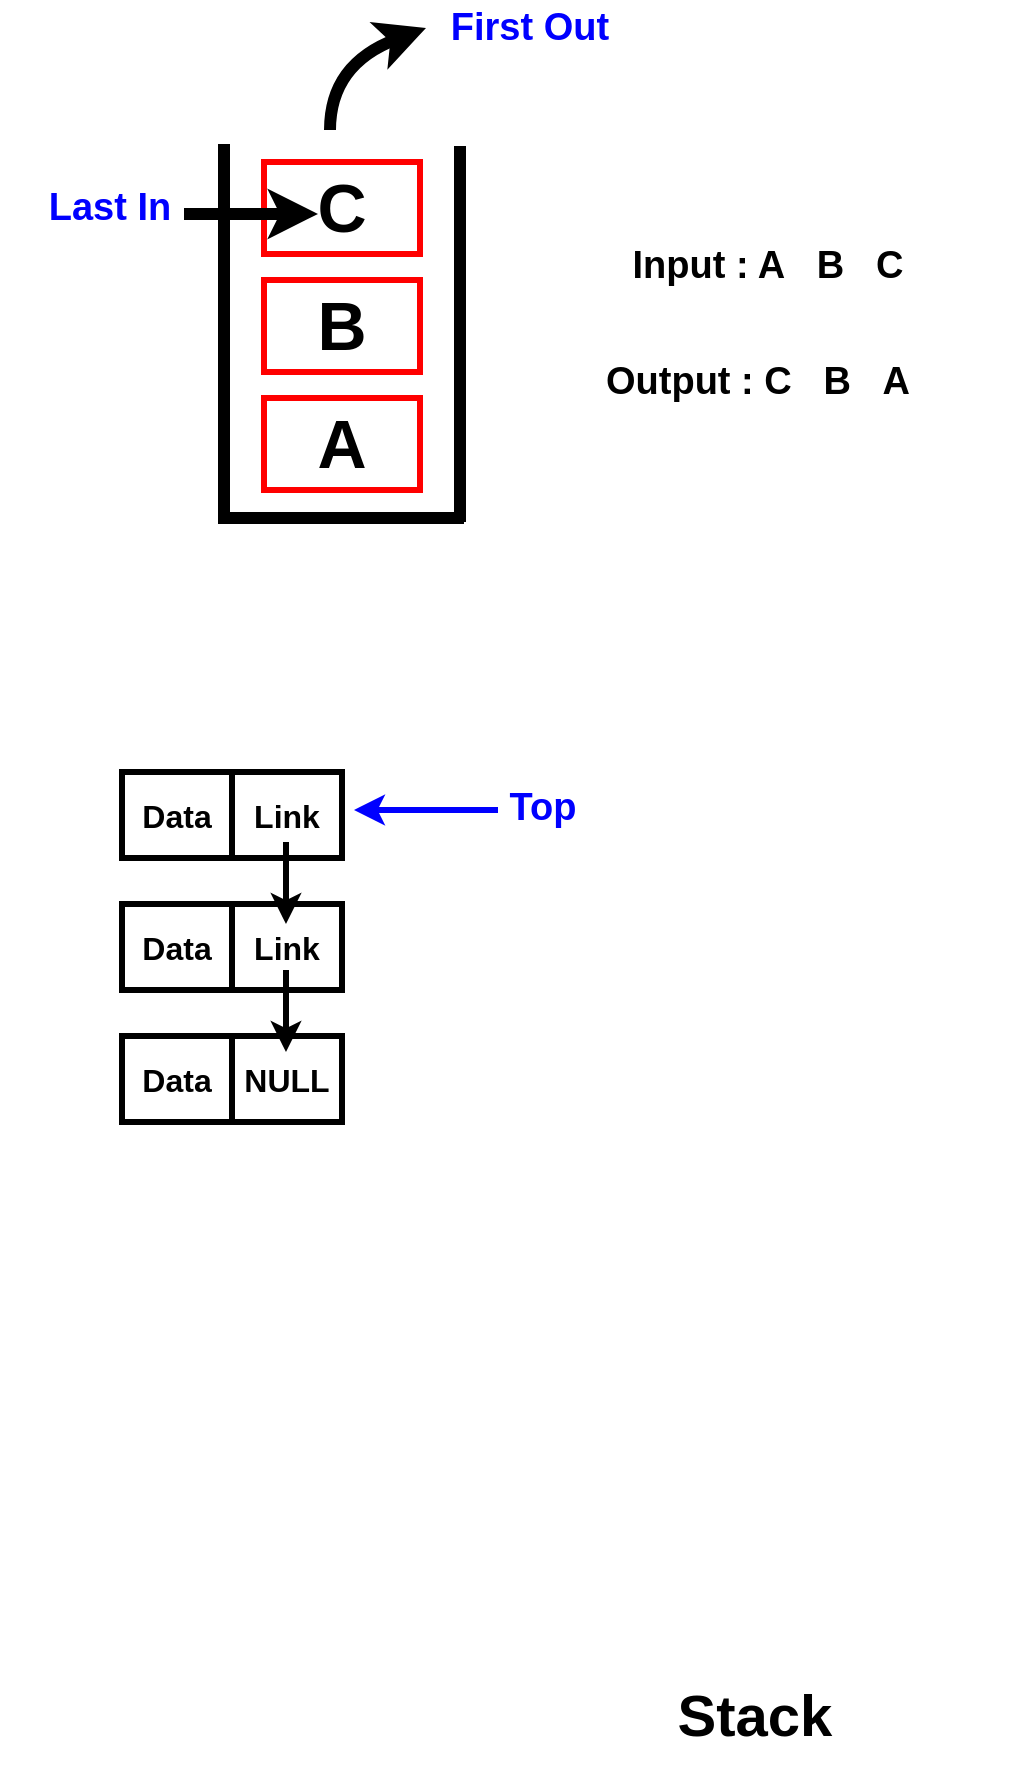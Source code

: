 <mxfile version="13.10.1" type="github" pages="2">
  <diagram id="4cJ6-KnM1Vo-9n07GlM_" name="Page-1">
    <mxGraphModel dx="1582" dy="1237" grid="0" gridSize="10" guides="1" tooltips="1" connect="1" arrows="1" fold="1" page="0" pageScale="1" pageWidth="827" pageHeight="1169" math="0" shadow="0">
      <root>
        <mxCell id="0" />
        <mxCell id="1" parent="0" />
        <mxCell id="Eey36iXCYnrq36mk9DdJ-1" value="" style="endArrow=none;html=1;strokeWidth=6;" edge="1" parent="1">
          <mxGeometry width="50" height="50" relative="1" as="geometry">
            <mxPoint x="-656" y="-173" as="sourcePoint" />
            <mxPoint x="-656" y="-361" as="targetPoint" />
          </mxGeometry>
        </mxCell>
        <mxCell id="Eey36iXCYnrq36mk9DdJ-3" value="" style="endArrow=none;html=1;strokeWidth=6;" edge="1" parent="1">
          <mxGeometry width="50" height="50" relative="1" as="geometry">
            <mxPoint x="-536" y="-174" as="sourcePoint" />
            <mxPoint x="-659" y="-174" as="targetPoint" />
          </mxGeometry>
        </mxCell>
        <mxCell id="Eey36iXCYnrq36mk9DdJ-4" value="" style="endArrow=none;html=1;strokeWidth=6;" edge="1" parent="1">
          <mxGeometry width="50" height="50" relative="1" as="geometry">
            <mxPoint x="-538" y="-172" as="sourcePoint" />
            <mxPoint x="-538" y="-360" as="targetPoint" />
          </mxGeometry>
        </mxCell>
        <mxCell id="Eey36iXCYnrq36mk9DdJ-5" value="&lt;font size=&quot;1&quot;&gt;&lt;b style=&quot;font-size: 19px&quot;&gt;Input : A&amp;nbsp; &amp;nbsp;B&amp;nbsp; &amp;nbsp;C&lt;/b&gt;&lt;/font&gt;" style="text;html=1;strokeColor=none;fillColor=none;align=center;verticalAlign=middle;whiteSpace=wrap;rounded=0;" vertex="1" parent="1">
          <mxGeometry x="-514" y="-314" width="260" height="28" as="geometry" />
        </mxCell>
        <mxCell id="Eey36iXCYnrq36mk9DdJ-6" value="&lt;font size=&quot;1&quot;&gt;&lt;b style=&quot;font-size: 19px&quot;&gt;Output : C&amp;nbsp; &amp;nbsp;B&amp;nbsp; &amp;nbsp;A&lt;/b&gt;&lt;/font&gt;" style="text;html=1;strokeColor=none;fillColor=none;align=center;verticalAlign=middle;whiteSpace=wrap;rounded=0;" vertex="1" parent="1">
          <mxGeometry x="-519" y="-256" width="260" height="28" as="geometry" />
        </mxCell>
        <mxCell id="Eey36iXCYnrq36mk9DdJ-7" value="&lt;b&gt;&lt;font style=&quot;font-size: 34px&quot;&gt;A&lt;/font&gt;&lt;/b&gt;" style="rounded=0;whiteSpace=wrap;html=1;strokeWidth=3;strokeColor=#FF0000;" vertex="1" parent="1">
          <mxGeometry x="-636" y="-234" width="78" height="46" as="geometry" />
        </mxCell>
        <mxCell id="Eey36iXCYnrq36mk9DdJ-8" value="&lt;b&gt;&lt;font style=&quot;font-size: 34px&quot;&gt;B&lt;/font&gt;&lt;/b&gt;" style="rounded=0;whiteSpace=wrap;html=1;strokeWidth=3;strokeColor=#FF0000;" vertex="1" parent="1">
          <mxGeometry x="-636" y="-293" width="78" height="46" as="geometry" />
        </mxCell>
        <mxCell id="Eey36iXCYnrq36mk9DdJ-9" value="&lt;b&gt;&lt;font style=&quot;font-size: 34px&quot;&gt;C&lt;/font&gt;&lt;/b&gt;" style="rounded=0;whiteSpace=wrap;html=1;strokeWidth=3;strokeColor=#FF0000;" vertex="1" parent="1">
          <mxGeometry x="-636" y="-352" width="78" height="46" as="geometry" />
        </mxCell>
        <mxCell id="Eey36iXCYnrq36mk9DdJ-10" value="" style="curved=1;endArrow=classic;html=1;strokeWidth=6;" edge="1" parent="1">
          <mxGeometry width="50" height="50" relative="1" as="geometry">
            <mxPoint x="-603" y="-368" as="sourcePoint" />
            <mxPoint x="-555" y="-419" as="targetPoint" />
            <Array as="points">
              <mxPoint x="-603" y="-401" />
            </Array>
          </mxGeometry>
        </mxCell>
        <mxCell id="Eey36iXCYnrq36mk9DdJ-11" value="&lt;font size=&quot;1&quot; color=&quot;#0000ff&quot;&gt;&lt;b style=&quot;font-size: 19px&quot;&gt;Last In&lt;/b&gt;&lt;/font&gt;" style="text;html=1;strokeColor=none;fillColor=none;align=center;verticalAlign=middle;whiteSpace=wrap;rounded=0;" vertex="1" parent="1">
          <mxGeometry x="-768" y="-343" width="110" height="28" as="geometry" />
        </mxCell>
        <mxCell id="Eey36iXCYnrq36mk9DdJ-12" value="" style="endArrow=classic;html=1;strokeWidth=6;" edge="1" parent="1">
          <mxGeometry width="50" height="50" relative="1" as="geometry">
            <mxPoint x="-676" y="-326" as="sourcePoint" />
            <mxPoint x="-609" y="-326" as="targetPoint" />
          </mxGeometry>
        </mxCell>
        <mxCell id="Eey36iXCYnrq36mk9DdJ-13" value="&lt;font color=&quot;#0000ff&quot;&gt;&lt;span style=&quot;font-size: 19px&quot;&gt;&lt;b&gt;First Out&lt;/b&gt;&lt;/span&gt;&lt;/font&gt;" style="text;html=1;strokeColor=none;fillColor=none;align=center;verticalAlign=middle;whiteSpace=wrap;rounded=0;" vertex="1" parent="1">
          <mxGeometry x="-558" y="-433" width="110" height="28" as="geometry" />
        </mxCell>
        <mxCell id="Eey36iXCYnrq36mk9DdJ-17" value="&lt;font style=&quot;font-size: 16px&quot;&gt;&lt;b&gt;Data&lt;/b&gt;&lt;/font&gt;" style="rounded=0;whiteSpace=wrap;html=1;strokeWidth=3;" vertex="1" parent="1">
          <mxGeometry x="-707" y="19" width="55" height="43" as="geometry" />
        </mxCell>
        <mxCell id="Eey36iXCYnrq36mk9DdJ-18" value="&lt;font style=&quot;font-size: 16px&quot;&gt;&lt;b&gt;Link&lt;/b&gt;&lt;/font&gt;" style="rounded=0;whiteSpace=wrap;html=1;strokeWidth=3;" vertex="1" parent="1">
          <mxGeometry x="-652" y="19" width="55" height="43" as="geometry" />
        </mxCell>
        <mxCell id="Eey36iXCYnrq36mk9DdJ-21" value="&lt;font style=&quot;font-size: 16px&quot;&gt;&lt;b&gt;Data&lt;/b&gt;&lt;/font&gt;" style="rounded=0;whiteSpace=wrap;html=1;strokeWidth=3;" vertex="1" parent="1">
          <mxGeometry x="-707" y="-47" width="55" height="43" as="geometry" />
        </mxCell>
        <mxCell id="Eey36iXCYnrq36mk9DdJ-22" value="&lt;font style=&quot;font-size: 16px&quot;&gt;&lt;b&gt;Link&lt;/b&gt;&lt;/font&gt;" style="rounded=0;whiteSpace=wrap;html=1;strokeWidth=3;" vertex="1" parent="1">
          <mxGeometry x="-652" y="-47" width="55" height="43" as="geometry" />
        </mxCell>
        <mxCell id="Eey36iXCYnrq36mk9DdJ-23" value="&lt;font style=&quot;font-size: 16px&quot;&gt;&lt;b&gt;Data&lt;/b&gt;&lt;/font&gt;" style="rounded=0;whiteSpace=wrap;html=1;strokeWidth=3;" vertex="1" parent="1">
          <mxGeometry x="-707" y="85" width="55" height="43" as="geometry" />
        </mxCell>
        <mxCell id="Eey36iXCYnrq36mk9DdJ-24" value="&lt;font style=&quot;font-size: 16px&quot;&gt;&lt;b&gt;NULL&lt;/b&gt;&lt;/font&gt;" style="rounded=0;whiteSpace=wrap;html=1;strokeWidth=3;" vertex="1" parent="1">
          <mxGeometry x="-652" y="85" width="55" height="43" as="geometry" />
        </mxCell>
        <mxCell id="Eey36iXCYnrq36mk9DdJ-25" value="" style="endArrow=classic;html=1;strokeWidth=3;" edge="1" parent="1">
          <mxGeometry width="50" height="50" relative="1" as="geometry">
            <mxPoint x="-625" y="52" as="sourcePoint" />
            <mxPoint x="-625" y="93" as="targetPoint" />
          </mxGeometry>
        </mxCell>
        <mxCell id="Eey36iXCYnrq36mk9DdJ-28" value="" style="endArrow=classic;html=1;strokeWidth=3;" edge="1" parent="1">
          <mxGeometry width="50" height="50" relative="1" as="geometry">
            <mxPoint x="-625" y="-12" as="sourcePoint" />
            <mxPoint x="-625" y="29" as="targetPoint" />
          </mxGeometry>
        </mxCell>
        <mxCell id="Eey36iXCYnrq36mk9DdJ-31" value="" style="endArrow=classic;html=1;strokeWidth=3;strokeColor=#0000FF;" edge="1" parent="1">
          <mxGeometry width="50" height="50" relative="1" as="geometry">
            <mxPoint x="-519" y="-28" as="sourcePoint" />
            <mxPoint x="-591" y="-28" as="targetPoint" />
          </mxGeometry>
        </mxCell>
        <mxCell id="Eey36iXCYnrq36mk9DdJ-32" value="&lt;font color=&quot;#0000ff&quot;&gt;&lt;span style=&quot;font-size: 19px&quot;&gt;&lt;b&gt;Top&lt;/b&gt;&lt;/span&gt;&lt;/font&gt;" style="text;html=1;strokeColor=none;fillColor=none;align=center;verticalAlign=middle;whiteSpace=wrap;rounded=0;" vertex="1" parent="1">
          <mxGeometry x="-525" y="-43" width="57" height="28" as="geometry" />
        </mxCell>
        <mxCell id="Eey36iXCYnrq36mk9DdJ-33" value="&lt;b&gt;&lt;font style=&quot;font-size: 29px&quot;&gt;Stack&lt;/font&gt;&lt;/b&gt;" style="text;html=1;strokeColor=none;fillColor=none;align=center;verticalAlign=middle;whiteSpace=wrap;rounded=0;" vertex="1" parent="1">
          <mxGeometry x="-489" y="388" width="197" height="74" as="geometry" />
        </mxCell>
      </root>
    </mxGraphModel>
  </diagram>
  <diagram id="Id3x6Ogy8BtGTz1PyXxM" name="Page-2">
    <mxGraphModel dx="1582" dy="1180" grid="0" gridSize="10" guides="1" tooltips="1" connect="1" arrows="1" fold="1" page="0" pageScale="1" pageWidth="827" pageHeight="1169" math="0" shadow="0">
      <root>
        <mxCell id="NqgMxfRjvCrM3wwPnkOp-0" />
        <mxCell id="NqgMxfRjvCrM3wwPnkOp-1" parent="NqgMxfRjvCrM3wwPnkOp-0" />
        <mxCell id="NqgMxfRjvCrM3wwPnkOp-2" value="" style="shape=internalStorage;whiteSpace=wrap;html=1;backgroundOutline=1;strokeColor=#000000;strokeWidth=3;" vertex="1" parent="NqgMxfRjvCrM3wwPnkOp-1">
          <mxGeometry x="-688" y="-305" width="146" height="132" as="geometry" />
        </mxCell>
        <mxCell id="NqgMxfRjvCrM3wwPnkOp-3" value="" style="curved=1;endArrow=classic;html=1;strokeColor=#0000FF;strokeWidth=3;" edge="1" parent="NqgMxfRjvCrM3wwPnkOp-1">
          <mxGeometry width="50" height="50" relative="1" as="geometry">
            <mxPoint x="-680" y="-292" as="sourcePoint" />
            <mxPoint x="-645" y="-369" as="targetPoint" />
            <Array as="points">
              <mxPoint x="-707" y="-335" />
            </Array>
          </mxGeometry>
        </mxCell>
        <mxCell id="NqgMxfRjvCrM3wwPnkOp-4" value="&lt;font style=&quot;font-size: 17px&quot;&gt;&lt;b&gt;typedef struct{&amp;nbsp; &amp;nbsp; &amp;nbsp; &amp;nbsp; &amp;nbsp; &amp;nbsp; &amp;nbsp; &amp;nbsp; &amp;nbsp; &amp;nbsp; &amp;nbsp; &amp;nbsp; &amp;nbsp; &amp;nbsp; &amp;nbsp; &amp;nbsp; &amp;nbsp; &amp;nbsp; &amp;nbsp;&lt;br&gt;&amp;nbsp; &amp;nbsp; &amp;nbsp; &lt;font color=&quot;#ff0000&quot;&gt;나무 나이를 저장하는 container&lt;/font&gt;&lt;br&gt;&amp;nbsp; &amp;nbsp; &amp;nbsp; 양분&lt;br&gt;}TREE;&lt;/b&gt;&lt;/font&gt;" style="text;html=1;strokeColor=none;fillColor=none;align=left;verticalAlign=middle;whiteSpace=wrap;rounded=0;" vertex="1" parent="NqgMxfRjvCrM3wwPnkOp-1">
          <mxGeometry x="-638" y="-420" width="300" height="113" as="geometry" />
        </mxCell>
        <mxCell id="NqgMxfRjvCrM3wwPnkOp-5" value="&lt;b&gt;&lt;font style=&quot;font-size: 21px&quot;&gt;2&lt;/font&gt;&lt;/b&gt;" style="rounded=0;whiteSpace=wrap;html=1;strokeColor=#000000;strokeWidth=3;" vertex="1" parent="NqgMxfRjvCrM3wwPnkOp-1">
          <mxGeometry x="-638" y="3" width="60" height="53" as="geometry" />
        </mxCell>
        <mxCell id="NqgMxfRjvCrM3wwPnkOp-6" value="&lt;b&gt;&lt;font style=&quot;font-size: 21px&quot;&gt;Tree&lt;/font&gt;&lt;/b&gt;" style="text;html=1;strokeColor=none;fillColor=none;align=center;verticalAlign=middle;whiteSpace=wrap;rounded=0;" vertex="1" parent="NqgMxfRjvCrM3wwPnkOp-1">
          <mxGeometry x="-705" y="13.5" width="52" height="32" as="geometry" />
        </mxCell>
        <mxCell id="NqgMxfRjvCrM3wwPnkOp-7" value="&lt;b&gt;&lt;font style=&quot;font-size: 21px&quot;&gt;3&lt;/font&gt;&lt;/b&gt;" style="rounded=0;whiteSpace=wrap;html=1;strokeColor=#000000;strokeWidth=3;" vertex="1" parent="NqgMxfRjvCrM3wwPnkOp-1">
          <mxGeometry x="-578" y="3" width="60" height="53" as="geometry" />
        </mxCell>
        <mxCell id="NqgMxfRjvCrM3wwPnkOp-8" value="&lt;font style=&quot;font-size: 21px&quot;&gt;&lt;b&gt;5&lt;/b&gt;&lt;/font&gt;" style="rounded=0;whiteSpace=wrap;html=1;strokeColor=#000000;strokeWidth=3;" vertex="1" parent="NqgMxfRjvCrM3wwPnkOp-1">
          <mxGeometry x="-518" y="3" width="60" height="53" as="geometry" />
        </mxCell>
        <mxCell id="NqgMxfRjvCrM3wwPnkOp-12" value="&lt;span style=&quot;font-size: 21px&quot;&gt;&lt;b&gt;양분 : 5&lt;/b&gt;&lt;/span&gt;" style="text;html=1;strokeColor=none;fillColor=none;align=center;verticalAlign=middle;whiteSpace=wrap;rounded=0;" vertex="1" parent="NqgMxfRjvCrM3wwPnkOp-1">
          <mxGeometry x="-671" y="-44" width="156" height="32" as="geometry" />
        </mxCell>
        <mxCell id="NqgMxfRjvCrM3wwPnkOp-15" value="&lt;font style=&quot;font-size: 21px&quot;&gt;&lt;b&gt;7&lt;/b&gt;&lt;/font&gt;" style="rounded=0;whiteSpace=wrap;html=1;strokeColor=#000000;strokeWidth=3;" vertex="1" parent="NqgMxfRjvCrM3wwPnkOp-1">
          <mxGeometry x="-458" y="3" width="60" height="53" as="geometry" />
        </mxCell>
        <mxCell id="NqgMxfRjvCrM3wwPnkOp-16" value="" style="endArrow=classic;html=1;strokeColor=#0000FF;strokeWidth=3;exitX=1;exitY=1;exitDx=0;exitDy=0;" edge="1" parent="NqgMxfRjvCrM3wwPnkOp-1" source="NqgMxfRjvCrM3wwPnkOp-12">
          <mxGeometry width="50" height="50" relative="1" as="geometry">
            <mxPoint x="-427" y="45" as="sourcePoint" />
            <mxPoint x="-397" y="-12" as="targetPoint" />
          </mxGeometry>
        </mxCell>
        <mxCell id="NqgMxfRjvCrM3wwPnkOp-17" value="&lt;b&gt;&lt;font style=&quot;font-size: 16px&quot; color=&quot;#0000ff&quot;&gt;나무 죽음&lt;/font&gt;&lt;/b&gt;" style="text;html=1;strokeColor=none;fillColor=none;align=center;verticalAlign=middle;whiteSpace=wrap;rounded=0;" vertex="1" parent="NqgMxfRjvCrM3wwPnkOp-1">
          <mxGeometry x="-515" y="-44" width="104" height="32" as="geometry" />
        </mxCell>
      </root>
    </mxGraphModel>
  </diagram>
</mxfile>
